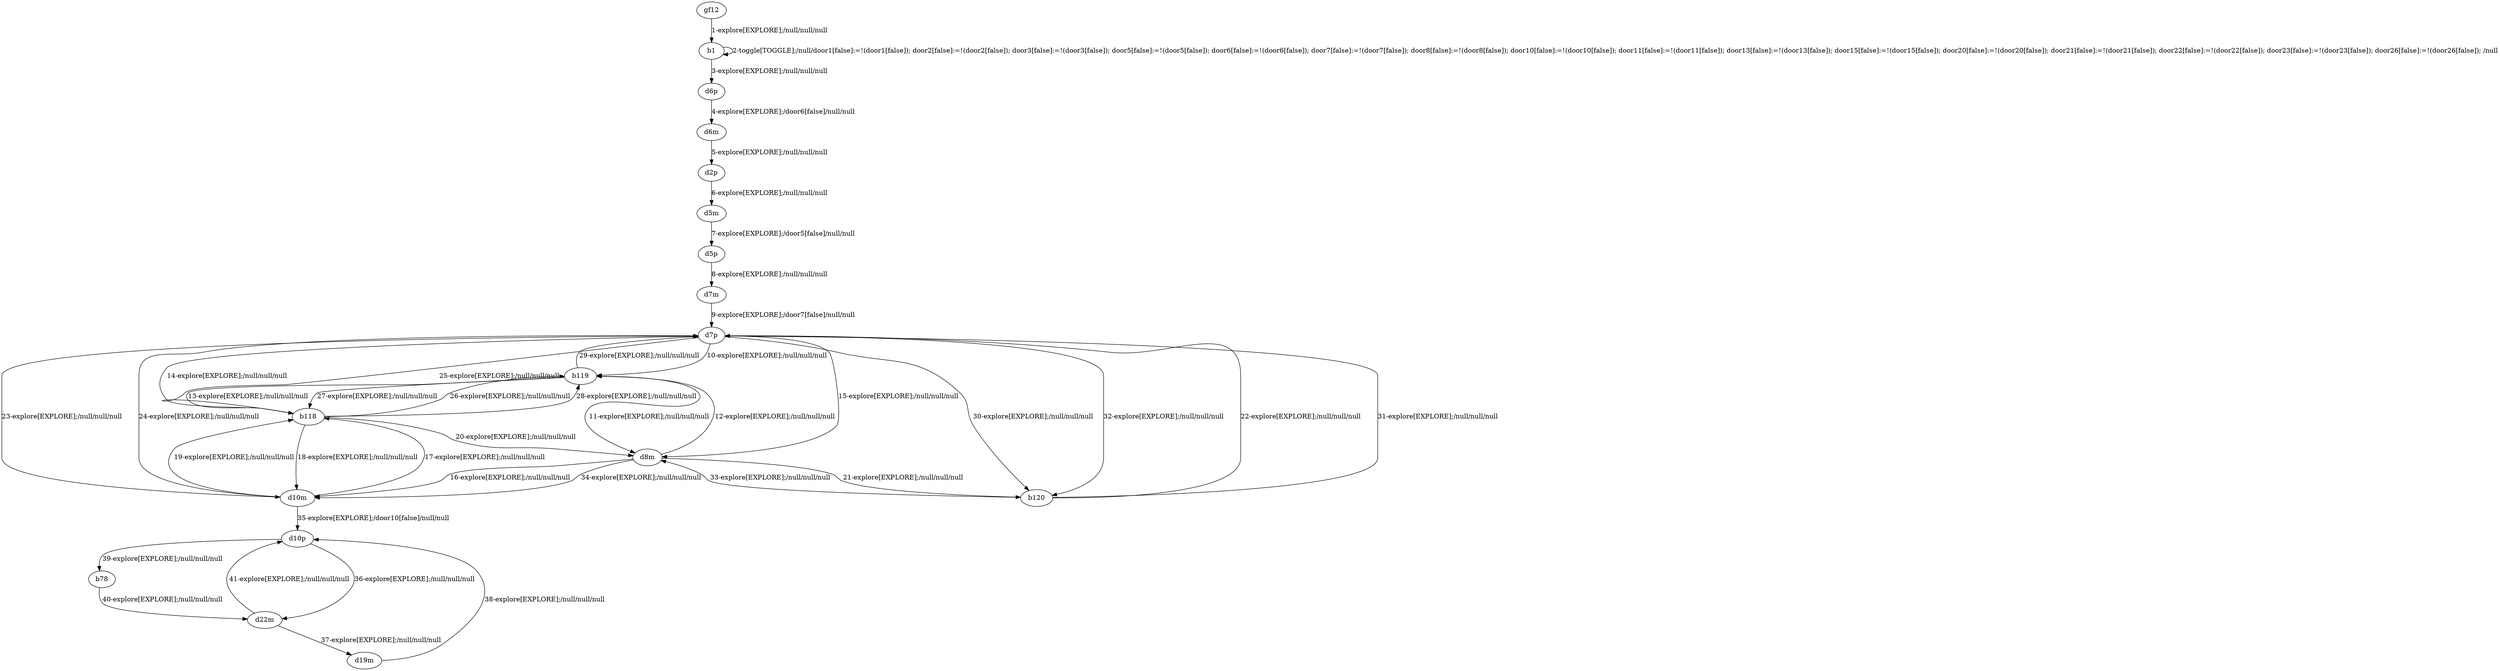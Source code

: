 # Total number of goals covered by this test: 1
# b120 --> d7p

digraph g {
"gf12" -> "b1" [label = "1-explore[EXPLORE];/null/null/null"];
"b1" -> "b1" [label = "2-toggle[TOGGLE];/null/door1[false]:=!(door1[false]); door2[false]:=!(door2[false]); door3[false]:=!(door3[false]); door5[false]:=!(door5[false]); door6[false]:=!(door6[false]); door7[false]:=!(door7[false]); door8[false]:=!(door8[false]); door10[false]:=!(door10[false]); door11[false]:=!(door11[false]); door13[false]:=!(door13[false]); door15[false]:=!(door15[false]); door20[false]:=!(door20[false]); door21[false]:=!(door21[false]); door22[false]:=!(door22[false]); door23[false]:=!(door23[false]); door26[false]:=!(door26[false]); /null"];
"b1" -> "d6p" [label = "3-explore[EXPLORE];/null/null/null"];
"d6p" -> "d6m" [label = "4-explore[EXPLORE];/door6[false]/null/null"];
"d6m" -> "d2p" [label = "5-explore[EXPLORE];/null/null/null"];
"d2p" -> "d5m" [label = "6-explore[EXPLORE];/null/null/null"];
"d5m" -> "d5p" [label = "7-explore[EXPLORE];/door5[false]/null/null"];
"d5p" -> "d7m" [label = "8-explore[EXPLORE];/null/null/null"];
"d7m" -> "d7p" [label = "9-explore[EXPLORE];/door7[false]/null/null"];
"d7p" -> "b119" [label = "10-explore[EXPLORE];/null/null/null"];
"b119" -> "d8m" [label = "11-explore[EXPLORE];/null/null/null"];
"d8m" -> "b119" [label = "12-explore[EXPLORE];/null/null/null"];
"b119" -> "b118" [label = "13-explore[EXPLORE];/null/null/null"];
"b118" -> "d7p" [label = "14-explore[EXPLORE];/null/null/null"];
"d7p" -> "d8m" [label = "15-explore[EXPLORE];/null/null/null"];
"d8m" -> "d10m" [label = "16-explore[EXPLORE];/null/null/null"];
"d10m" -> "b118" [label = "17-explore[EXPLORE];/null/null/null"];
"b118" -> "d10m" [label = "18-explore[EXPLORE];/null/null/null"];
"d10m" -> "b118" [label = "19-explore[EXPLORE];/null/null/null"];
"b118" -> "d8m" [label = "20-explore[EXPLORE];/null/null/null"];
"d8m" -> "b120" [label = "21-explore[EXPLORE];/null/null/null"];
"b120" -> "d7p" [label = "22-explore[EXPLORE];/null/null/null"];
"d7p" -> "d10m" [label = "23-explore[EXPLORE];/null/null/null"];
"d10m" -> "d7p" [label = "24-explore[EXPLORE];/null/null/null"];
"d7p" -> "b118" [label = "25-explore[EXPLORE];/null/null/null"];
"b118" -> "b119" [label = "26-explore[EXPLORE];/null/null/null"];
"b119" -> "b118" [label = "27-explore[EXPLORE];/null/null/null"];
"b118" -> "b119" [label = "28-explore[EXPLORE];/null/null/null"];
"b119" -> "d7p" [label = "29-explore[EXPLORE];/null/null/null"];
"d7p" -> "b120" [label = "30-explore[EXPLORE];/null/null/null"];
"b120" -> "d7p" [label = "31-explore[EXPLORE];/null/null/null"];
"d7p" -> "b120" [label = "32-explore[EXPLORE];/null/null/null"];
"b120" -> "d8m" [label = "33-explore[EXPLORE];/null/null/null"];
"d8m" -> "d10m" [label = "34-explore[EXPLORE];/null/null/null"];
"d10m" -> "d10p" [label = "35-explore[EXPLORE];/door10[false]/null/null"];
"d10p" -> "d22m" [label = "36-explore[EXPLORE];/null/null/null"];
"d22m" -> "d19m" [label = "37-explore[EXPLORE];/null/null/null"];
"d19m" -> "d10p" [label = "38-explore[EXPLORE];/null/null/null"];
"d10p" -> "b78" [label = "39-explore[EXPLORE];/null/null/null"];
"b78" -> "d22m" [label = "40-explore[EXPLORE];/null/null/null"];
"d22m" -> "d10p" [label = "41-explore[EXPLORE];/null/null/null"];
}